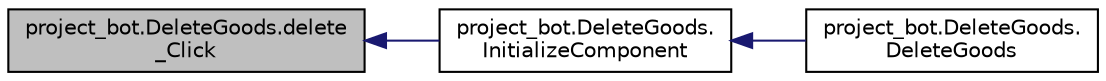digraph "project_bot.DeleteGoods.delete_Click"
{
  edge [fontname="Helvetica",fontsize="10",labelfontname="Helvetica",labelfontsize="10"];
  node [fontname="Helvetica",fontsize="10",shape=record];
  rankdir="LR";
  Node18 [label="project_bot.DeleteGoods.delete\l_Click",height=0.2,width=0.4,color="black", fillcolor="grey75", style="filled", fontcolor="black"];
  Node18 -> Node19 [dir="back",color="midnightblue",fontsize="10",style="solid"];
  Node19 [label="project_bot.DeleteGoods.\lInitializeComponent",height=0.2,width=0.4,color="black", fillcolor="white", style="filled",URL="$classproject__bot_1_1_delete_goods.html#a7bd2e7ba312bb180d8c75b6eb9c339b7",tooltip="Required method for Designer support - do not modify the contents of this method with the code editor..."];
  Node19 -> Node20 [dir="back",color="midnightblue",fontsize="10",style="solid"];
  Node20 [label="project_bot.DeleteGoods.\lDeleteGoods",height=0.2,width=0.4,color="black", fillcolor="white", style="filled",URL="$classproject__bot_1_1_delete_goods.html#aa54c37fcade489d8a3814b99d644bdc3"];
}
